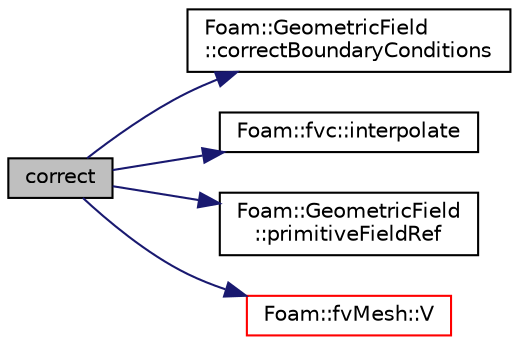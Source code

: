 digraph "correct"
{
  bgcolor="transparent";
  edge [fontname="Helvetica",fontsize="10",labelfontname="Helvetica",labelfontsize="10"];
  node [fontname="Helvetica",fontsize="10",shape=record];
  rankdir="LR";
  Node6 [label="correct",height=0.2,width=0.4,color="black", fillcolor="grey75", style="filled", fontcolor="black"];
  Node6 -> Node7 [color="midnightblue",fontsize="10",style="solid",fontname="Helvetica"];
  Node7 [label="Foam::GeometricField\l::correctBoundaryConditions",height=0.2,width=0.4,color="black",URL="$a23249.html#acaf6878ef900e593c4b20812f1b567d6",tooltip="Correct boundary field. "];
  Node6 -> Node8 [color="midnightblue",fontsize="10",style="solid",fontname="Helvetica"];
  Node8 [label="Foam::fvc::interpolate",height=0.2,width=0.4,color="black",URL="$a21861.html#a768cc91e806b7278729a11134de57ecf",tooltip="Interpolate field onto faces using scheme given by Istream. "];
  Node6 -> Node9 [color="midnightblue",fontsize="10",style="solid",fontname="Helvetica"];
  Node9 [label="Foam::GeometricField\l::primitiveFieldRef",height=0.2,width=0.4,color="black",URL="$a23249.html#a1c19f056796aa3c294dccefee1f7d26d",tooltip="Return a reference to the internal field. "];
  Node6 -> Node10 [color="midnightblue",fontsize="10",style="solid",fontname="Helvetica"];
  Node10 [label="Foam::fvMesh::V",height=0.2,width=0.4,color="red",URL="$a23593.html#a13990535f2b5c121ee3f2dcd8c5c8b58",tooltip="Return cell volumes. "];
}
